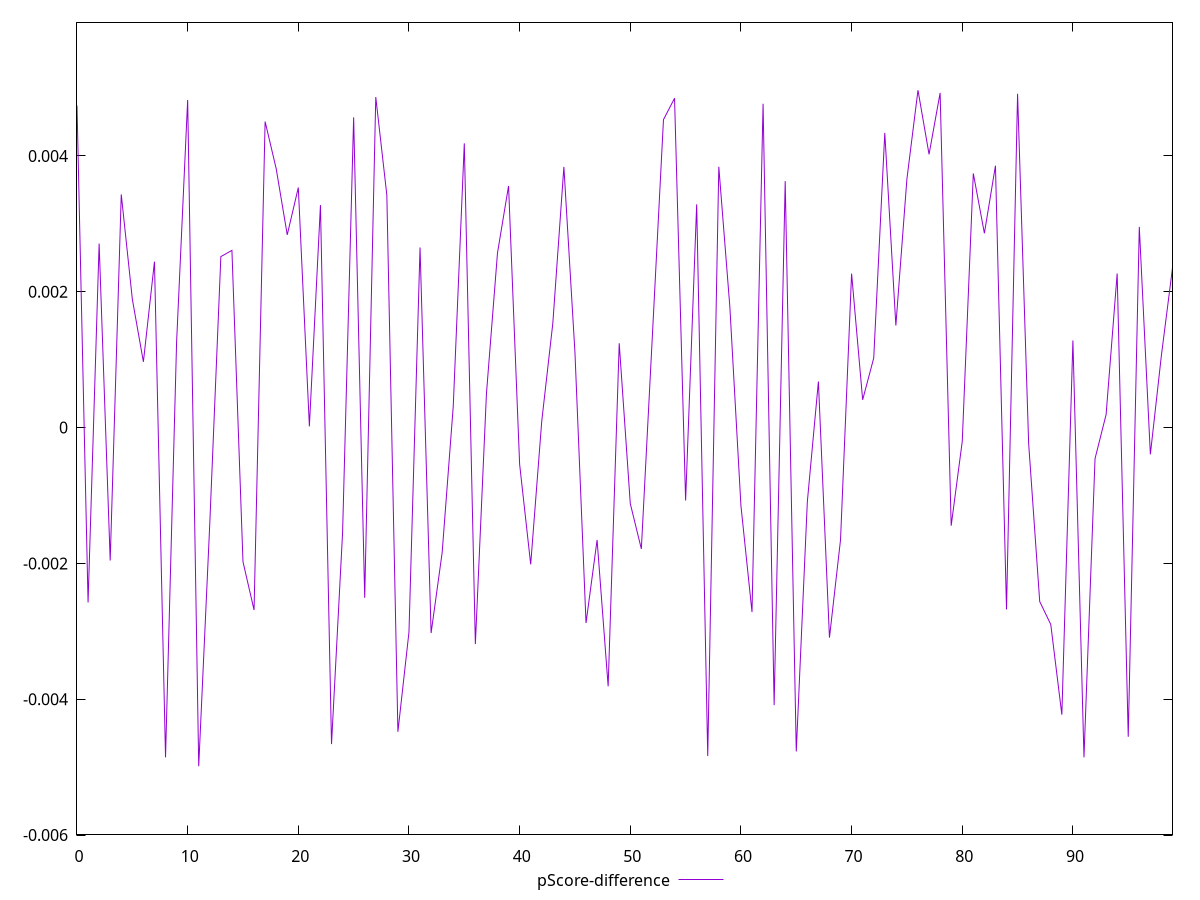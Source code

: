 reset

$pScoreDifference <<EOF
0 0.004740121949807885
1 -0.0025741887996175716
2 0.002709406936316494
3 -0.0019567120316273945
4 0.0034322985943222584
5 0.0018900556797024626
6 0.0009680072495977798
7 0.0024422666406813676
8 -0.004854839508929065
9 0.0012559742149531594
10 0.004823998890126191
11 -0.004985470121786517
12 -0.0014106323179763347
13 0.002517452037790857
14 0.002608768836281028
15 -0.0019755915217258835
16 -0.002685412326944636
17 0.004505465627939298
18 0.0038121814004665744
19 0.0028380137031210895
20 0.003533978039085506
21 0.000017924271537905767
22 0.003275567777662025
23 -0.004660231784059499
24 -0.0015484461360374402
25 0.004567344098241666
26 -0.0025061642516580607
27 0.004866763660213991
28 0.0034227219022613387
29 -0.004478450627688257
30 -0.003009876188938665
31 0.0026518641936321696
32 -0.0030249269658756406
33 -0.001839293657989849
34 0.00031053228434863023
35 0.0041847934747050175
36 -0.003187907091136033
37 0.0004954952892669562
38 0.0025714697558101296
39 0.0035579295541865452
40 -0.0005400697094674056
41 -0.0020140222798856744
42 0.0000956303023520455
43 0.0015359626858122422
44 0.0038383453640131737
45 0.0011060226072441282
46 -0.0028772276253231643
47 -0.0016546965508051903
48 -0.003808690635227041
49 0.0012412792409071116
50 -0.0011195478000596282
51 -0.0017860308258432767
52 0.0013632459185026757
53 0.004533641410388811
54 0.004848924451030134
55 -0.001073965854329284
56 0.0032870577400566647
57 -0.004835932992150571
58 0.003840438421765846
59 0.0017738231899679935
60 -0.0011504357484239947
61 -0.0027167052623907617
62 0.004767562869363973
63 -0.004086932691166001
64 0.00362790395804391
65 -0.004768113492599757
66 -0.001093765256625745
67 0.000678012743986045
68 -0.003092186742258307
69 -0.0016526817394553195
70 0.0022669752870114745
71 0.0004088197291776119
72 0.0010233554647770537
73 0.004338321429396719
74 0.001502495822008676
75 0.0036621564543172225
76 0.004966989643914177
77 0.004022950008094495
78 0.004927688333657421
79 -0.001444530582895065
80 -0.00020383721882244465
81 0.003741508529726989
82 0.0028607508603877285
83 0.003855649377202508
84 -0.002677413974761844
85 0.004915170811270575
86 -0.00023285353791435703
87 -0.0025608303936972554
88 -0.002899001393988687
89 -0.004226450419834382
90 0.001282861765866894
91 -0.004854895767380296
92 -0.00045667951439543053
93 0.000191171691597658
94 0.0022683151409463864
95 -0.0045523413277696045
96 0.0029553160855468885
97 -0.0003939454334183079
98 0.001066993020484297
99 0.0023508203791743343
EOF

set key outside below
set xrange [0:99]
set yrange [-0.005985470121786517:0.005966989643914177]
set trange [-0.005985470121786517:0.005966989643914177]
set terminal svg size 640, 500 enhanced background rgb 'white'
set output "report_00017_2021-02-10T15-08-03.406Z/bootup-time/samples/pages/pScore-difference/values.svg"

plot $pScoreDifference title "pScore-difference" with line

reset

